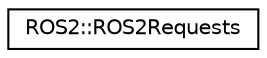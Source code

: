digraph "Graphical Class Hierarchy"
{
 // LATEX_PDF_SIZE
  edge [fontname="Helvetica",fontsize="10",labelfontname="Helvetica",labelfontsize="10"];
  node [fontname="Helvetica",fontsize="10",shape=record];
  rankdir="LR";
  Node0 [label="ROS2::ROS2Requests",height=0.2,width=0.4,color="black", fillcolor="white", style="filled",URL="$class_r_o_s2_1_1_r_o_s2_requests.html",tooltip=" "];
}
